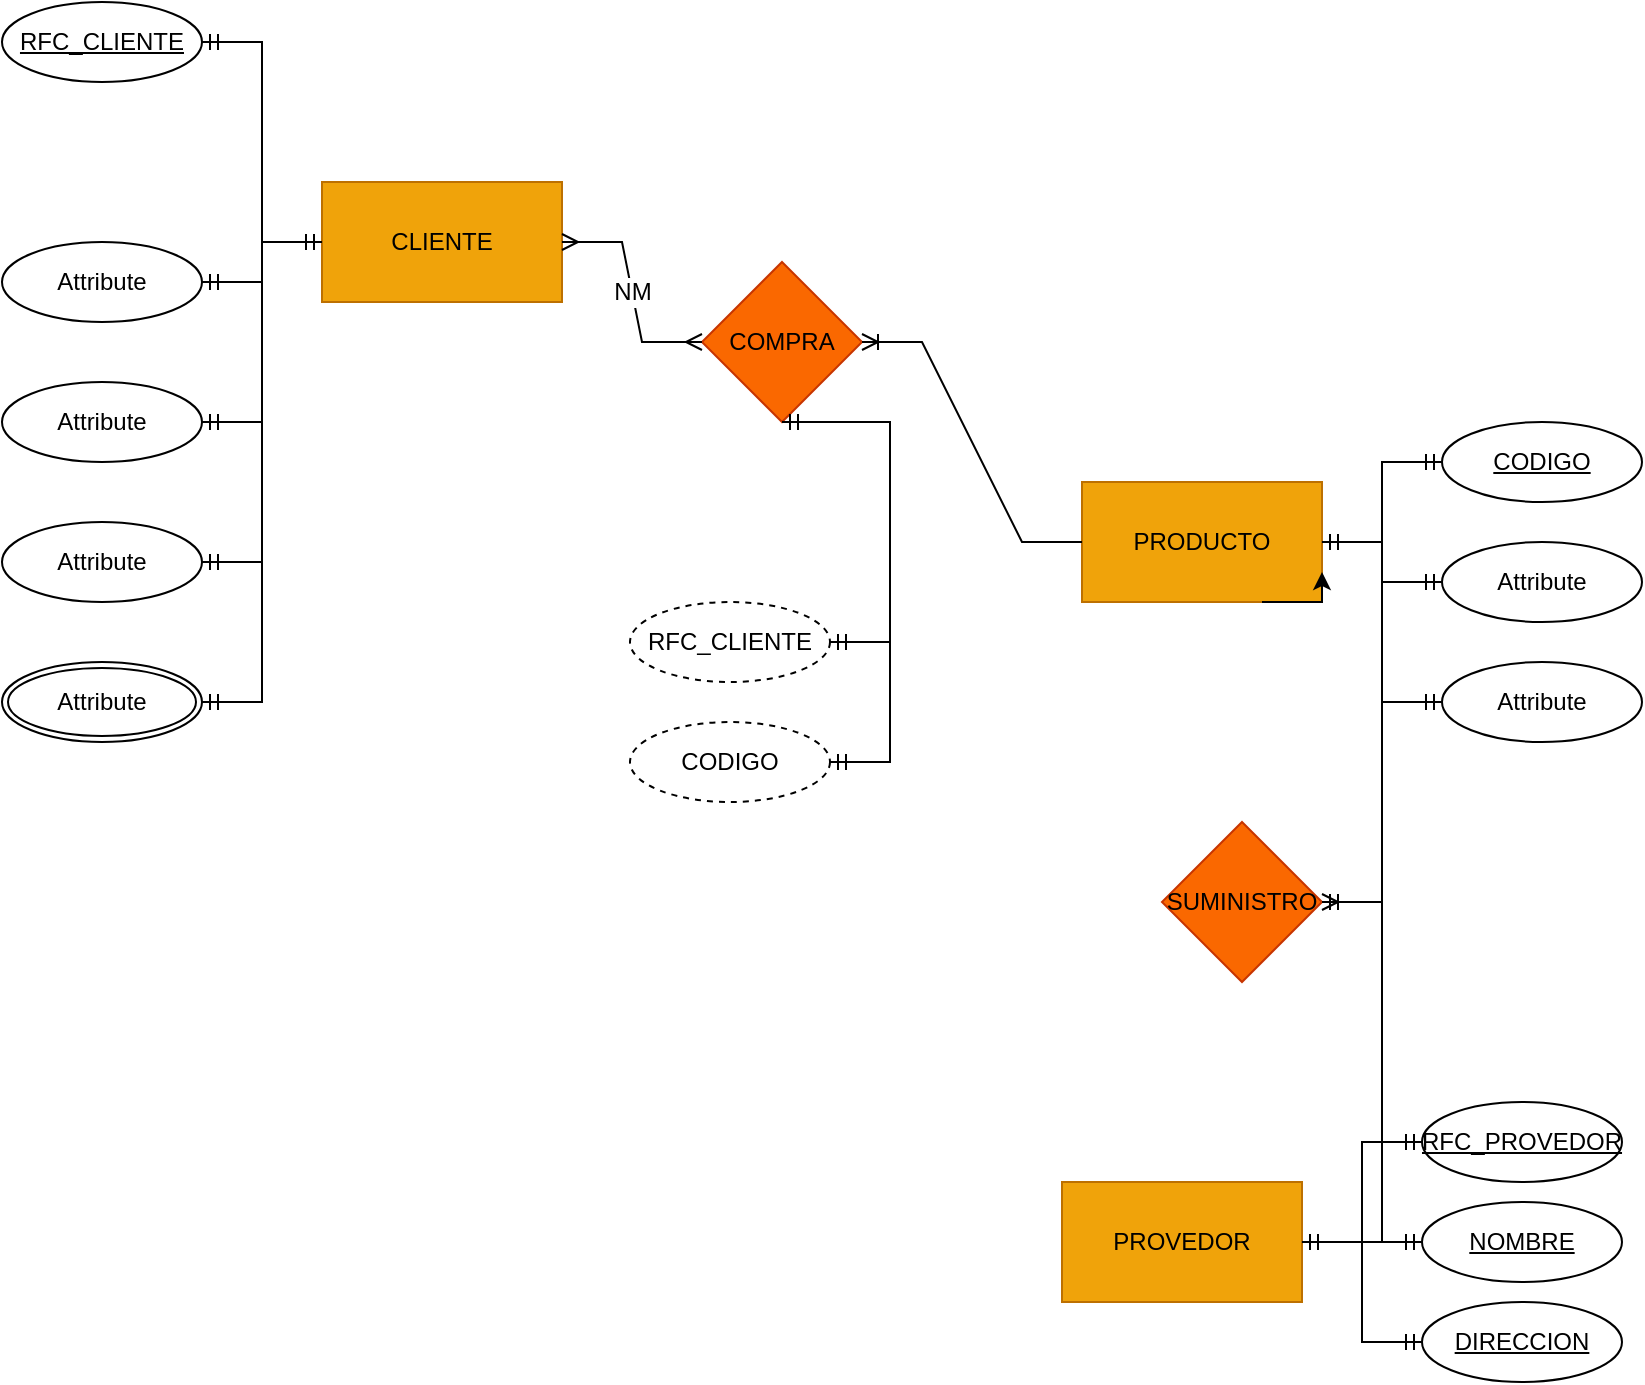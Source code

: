 <mxfile version="21.5.0" type="github">
  <diagram name="Página-1" id="Knh-bxP4cvF_kJY5RdvT">
    <mxGraphModel dx="1647" dy="904" grid="1" gridSize="10" guides="1" tooltips="1" connect="1" arrows="1" fold="1" page="1" pageScale="1" pageWidth="827" pageHeight="1169" math="0" shadow="0">
      <root>
        <mxCell id="0" />
        <mxCell id="1" parent="0" />
        <mxCell id="Bplkqm5n_Wd7AVl96ujl-1" value="CLIENTE" style="rounded=0;whiteSpace=wrap;html=1;fillColor=#f0a30a;fontColor=#000000;strokeColor=#BD7000;" vertex="1" parent="1">
          <mxGeometry x="160" y="130" width="120" height="60" as="geometry" />
        </mxCell>
        <mxCell id="Bplkqm5n_Wd7AVl96ujl-2" value="PRODUCTO" style="rounded=0;whiteSpace=wrap;html=1;fillColor=#f0a30a;fontColor=#000000;strokeColor=#BD7000;" vertex="1" parent="1">
          <mxGeometry x="540" y="280" width="120" height="60" as="geometry" />
        </mxCell>
        <mxCell id="Bplkqm5n_Wd7AVl96ujl-3" value="PROVEDOR" style="rounded=0;whiteSpace=wrap;html=1;fillColor=#f0a30a;fontColor=#000000;strokeColor=#BD7000;" vertex="1" parent="1">
          <mxGeometry x="530" y="630" width="120" height="60" as="geometry" />
        </mxCell>
        <mxCell id="Bplkqm5n_Wd7AVl96ujl-4" value="COMPRA" style="rhombus;whiteSpace=wrap;html=1;fillColor=#fa6800;fontColor=#000000;strokeColor=#C73500;" vertex="1" parent="1">
          <mxGeometry x="350" y="170" width="80" height="80" as="geometry" />
        </mxCell>
        <mxCell id="Bplkqm5n_Wd7AVl96ujl-5" value="SUMINISTRO" style="rhombus;whiteSpace=wrap;html=1;fillColor=#fa6800;fontColor=#000000;strokeColor=#C73500;" vertex="1" parent="1">
          <mxGeometry x="580" y="450" width="80" height="80" as="geometry" />
        </mxCell>
        <mxCell id="Bplkqm5n_Wd7AVl96ujl-6" value="NM" style="edgeStyle=entityRelationEdgeStyle;fontSize=12;html=1;endArrow=ERmany;startArrow=ERmany;rounded=0;" edge="1" parent="1" source="Bplkqm5n_Wd7AVl96ujl-1" target="Bplkqm5n_Wd7AVl96ujl-4">
          <mxGeometry width="100" height="100" relative="1" as="geometry">
            <mxPoint x="220" y="320" as="sourcePoint" />
            <mxPoint x="320" y="220" as="targetPoint" />
          </mxGeometry>
        </mxCell>
        <mxCell id="Bplkqm5n_Wd7AVl96ujl-7" value="" style="edgeStyle=entityRelationEdgeStyle;fontSize=12;html=1;endArrow=ERmandOne;startArrow=ERmandOne;rounded=0;" edge="1" parent="1" source="Bplkqm5n_Wd7AVl96ujl-5" target="Bplkqm5n_Wd7AVl96ujl-2">
          <mxGeometry width="100" height="100" relative="1" as="geometry">
            <mxPoint x="660" y="530" as="sourcePoint" />
            <mxPoint x="640" y="400" as="targetPoint" />
          </mxGeometry>
        </mxCell>
        <mxCell id="Bplkqm5n_Wd7AVl96ujl-12" value="" style="edgeStyle=entityRelationEdgeStyle;fontSize=12;html=1;endArrow=ERoneToMany;rounded=0;" edge="1" parent="1" source="Bplkqm5n_Wd7AVl96ujl-3" target="Bplkqm5n_Wd7AVl96ujl-5">
          <mxGeometry width="100" height="100" relative="1" as="geometry">
            <mxPoint x="380" y="710" as="sourcePoint" />
            <mxPoint x="480" y="610" as="targetPoint" />
          </mxGeometry>
        </mxCell>
        <mxCell id="Bplkqm5n_Wd7AVl96ujl-13" value="CODIGO" style="ellipse;whiteSpace=wrap;html=1;align=center;fontStyle=4;" vertex="1" parent="1">
          <mxGeometry x="720" y="250" width="100" height="40" as="geometry" />
        </mxCell>
        <mxCell id="Bplkqm5n_Wd7AVl96ujl-14" value="RFC_CLIENTE" style="ellipse;whiteSpace=wrap;html=1;align=center;fontStyle=4;" vertex="1" parent="1">
          <mxGeometry y="40" width="100" height="40" as="geometry" />
        </mxCell>
        <mxCell id="Bplkqm5n_Wd7AVl96ujl-15" value="RFC_PROVEDOR" style="ellipse;whiteSpace=wrap;html=1;align=center;fontStyle=4;" vertex="1" parent="1">
          <mxGeometry x="710" y="590" width="100" height="40" as="geometry" />
        </mxCell>
        <mxCell id="Bplkqm5n_Wd7AVl96ujl-16" value="" style="edgeStyle=entityRelationEdgeStyle;fontSize=12;html=1;endArrow=ERoneToMany;rounded=0;" edge="1" parent="1" source="Bplkqm5n_Wd7AVl96ujl-2" target="Bplkqm5n_Wd7AVl96ujl-4">
          <mxGeometry width="100" height="100" relative="1" as="geometry">
            <mxPoint x="430" y="570" as="sourcePoint" />
            <mxPoint x="530" y="470" as="targetPoint" />
          </mxGeometry>
        </mxCell>
        <mxCell id="Bplkqm5n_Wd7AVl96ujl-17" value="RFC_CLIENTE" style="ellipse;whiteSpace=wrap;html=1;align=center;dashed=1;" vertex="1" parent="1">
          <mxGeometry x="314" y="340" width="100" height="40" as="geometry" />
        </mxCell>
        <mxCell id="Bplkqm5n_Wd7AVl96ujl-18" value="CODIGO" style="ellipse;whiteSpace=wrap;html=1;align=center;dashed=1;" vertex="1" parent="1">
          <mxGeometry x="314" y="400" width="100" height="40" as="geometry" />
        </mxCell>
        <mxCell id="Bplkqm5n_Wd7AVl96ujl-19" value="" style="edgeStyle=entityRelationEdgeStyle;fontSize=12;html=1;endArrow=ERmandOne;startArrow=ERmandOne;rounded=0;entryX=0.5;entryY=1;entryDx=0;entryDy=0;" edge="1" parent="1" source="Bplkqm5n_Wd7AVl96ujl-17" target="Bplkqm5n_Wd7AVl96ujl-4">
          <mxGeometry width="100" height="100" relative="1" as="geometry">
            <mxPoint x="260" y="390" as="sourcePoint" />
            <mxPoint x="360" y="290" as="targetPoint" />
          </mxGeometry>
        </mxCell>
        <mxCell id="Bplkqm5n_Wd7AVl96ujl-20" value="" style="edgeStyle=entityRelationEdgeStyle;fontSize=12;html=1;endArrow=ERmandOne;startArrow=ERmandOne;rounded=0;entryX=0.5;entryY=1;entryDx=0;entryDy=0;" edge="1" parent="1" source="Bplkqm5n_Wd7AVl96ujl-18" target="Bplkqm5n_Wd7AVl96ujl-4">
          <mxGeometry width="100" height="100" relative="1" as="geometry">
            <mxPoint x="310" y="380" as="sourcePoint" />
            <mxPoint x="330" y="290" as="targetPoint" />
          </mxGeometry>
        </mxCell>
        <mxCell id="Bplkqm5n_Wd7AVl96ujl-21" value="Attribute" style="ellipse;whiteSpace=wrap;html=1;align=center;" vertex="1" parent="1">
          <mxGeometry y="160" width="100" height="40" as="geometry" />
        </mxCell>
        <mxCell id="Bplkqm5n_Wd7AVl96ujl-22" value="Attribute" style="ellipse;whiteSpace=wrap;html=1;align=center;" vertex="1" parent="1">
          <mxGeometry x="720" y="310" width="100" height="40" as="geometry" />
        </mxCell>
        <mxCell id="Bplkqm5n_Wd7AVl96ujl-23" value="Attribute" style="ellipse;whiteSpace=wrap;html=1;align=center;" vertex="1" parent="1">
          <mxGeometry y="230" width="100" height="40" as="geometry" />
        </mxCell>
        <mxCell id="Bplkqm5n_Wd7AVl96ujl-24" value="Attribute" style="ellipse;whiteSpace=wrap;html=1;align=center;" vertex="1" parent="1">
          <mxGeometry y="300" width="100" height="40" as="geometry" />
        </mxCell>
        <mxCell id="Bplkqm5n_Wd7AVl96ujl-26" value="Attribute" style="ellipse;whiteSpace=wrap;html=1;align=center;" vertex="1" parent="1">
          <mxGeometry x="720" y="370" width="100" height="40" as="geometry" />
        </mxCell>
        <mxCell id="Bplkqm5n_Wd7AVl96ujl-27" value="Attribute" style="ellipse;shape=doubleEllipse;margin=3;whiteSpace=wrap;html=1;align=center;" vertex="1" parent="1">
          <mxGeometry y="370" width="100" height="40" as="geometry" />
        </mxCell>
        <mxCell id="Bplkqm5n_Wd7AVl96ujl-28" value="" style="edgeStyle=entityRelationEdgeStyle;fontSize=12;html=1;endArrow=ERmandOne;startArrow=ERmandOne;rounded=0;" edge="1" parent="1" source="Bplkqm5n_Wd7AVl96ujl-1" target="Bplkqm5n_Wd7AVl96ujl-14">
          <mxGeometry width="100" height="100" relative="1" as="geometry">
            <mxPoint x="350" y="360" as="sourcePoint" />
            <mxPoint x="460" y="280" as="targetPoint" />
          </mxGeometry>
        </mxCell>
        <mxCell id="Bplkqm5n_Wd7AVl96ujl-29" value="" style="edgeStyle=entityRelationEdgeStyle;fontSize=12;html=1;endArrow=ERmandOne;startArrow=ERmandOne;rounded=0;" edge="1" parent="1" source="Bplkqm5n_Wd7AVl96ujl-1" target="Bplkqm5n_Wd7AVl96ujl-23">
          <mxGeometry width="100" height="100" relative="1" as="geometry">
            <mxPoint x="190" y="140" as="sourcePoint" />
            <mxPoint x="110" y="70" as="targetPoint" />
          </mxGeometry>
        </mxCell>
        <mxCell id="Bplkqm5n_Wd7AVl96ujl-30" value="" style="edgeStyle=entityRelationEdgeStyle;fontSize=12;html=1;endArrow=ERmandOne;startArrow=ERmandOne;rounded=0;" edge="1" parent="1" source="Bplkqm5n_Wd7AVl96ujl-1" target="Bplkqm5n_Wd7AVl96ujl-24">
          <mxGeometry width="100" height="100" relative="1" as="geometry">
            <mxPoint x="200" y="150" as="sourcePoint" />
            <mxPoint x="120" y="80" as="targetPoint" />
          </mxGeometry>
        </mxCell>
        <mxCell id="Bplkqm5n_Wd7AVl96ujl-31" value="" style="edgeStyle=entityRelationEdgeStyle;fontSize=12;html=1;endArrow=ERmandOne;startArrow=ERmandOne;rounded=0;" edge="1" parent="1" source="Bplkqm5n_Wd7AVl96ujl-1" target="Bplkqm5n_Wd7AVl96ujl-21">
          <mxGeometry width="100" height="100" relative="1" as="geometry">
            <mxPoint x="210" y="160" as="sourcePoint" />
            <mxPoint x="130" y="90" as="targetPoint" />
          </mxGeometry>
        </mxCell>
        <mxCell id="Bplkqm5n_Wd7AVl96ujl-32" value="" style="edgeStyle=entityRelationEdgeStyle;fontSize=12;html=1;endArrow=ERmandOne;startArrow=ERmandOne;rounded=0;" edge="1" parent="1" source="Bplkqm5n_Wd7AVl96ujl-1" target="Bplkqm5n_Wd7AVl96ujl-27">
          <mxGeometry width="100" height="100" relative="1" as="geometry">
            <mxPoint x="190" y="260" as="sourcePoint" />
            <mxPoint x="140" y="100" as="targetPoint" />
          </mxGeometry>
        </mxCell>
        <mxCell id="Bplkqm5n_Wd7AVl96ujl-33" value="" style="edgeStyle=entityRelationEdgeStyle;fontSize=12;html=1;endArrow=ERmandOne;startArrow=ERmandOne;rounded=0;" edge="1" parent="1" source="Bplkqm5n_Wd7AVl96ujl-13" target="Bplkqm5n_Wd7AVl96ujl-2">
          <mxGeometry width="100" height="100" relative="1" as="geometry">
            <mxPoint x="223" y="212" as="sourcePoint" />
            <mxPoint x="163" y="232" as="targetPoint" />
          </mxGeometry>
        </mxCell>
        <mxCell id="Bplkqm5n_Wd7AVl96ujl-34" value="" style="edgeStyle=entityRelationEdgeStyle;fontSize=12;html=1;endArrow=ERmandOne;startArrow=ERmandOne;rounded=0;" edge="1" parent="1" source="Bplkqm5n_Wd7AVl96ujl-22" target="Bplkqm5n_Wd7AVl96ujl-2">
          <mxGeometry width="100" height="100" relative="1" as="geometry">
            <mxPoint x="730" y="280" as="sourcePoint" />
            <mxPoint x="650" y="320" as="targetPoint" />
          </mxGeometry>
        </mxCell>
        <mxCell id="Bplkqm5n_Wd7AVl96ujl-35" value="" style="edgeStyle=entityRelationEdgeStyle;fontSize=12;html=1;endArrow=ERmandOne;startArrow=ERmandOne;rounded=0;" edge="1" parent="1" source="Bplkqm5n_Wd7AVl96ujl-26" target="Bplkqm5n_Wd7AVl96ujl-2">
          <mxGeometry width="100" height="100" relative="1" as="geometry">
            <mxPoint x="740" y="290" as="sourcePoint" />
            <mxPoint x="660" y="330" as="targetPoint" />
          </mxGeometry>
        </mxCell>
        <mxCell id="Bplkqm5n_Wd7AVl96ujl-36" style="edgeStyle=orthogonalEdgeStyle;rounded=0;orthogonalLoop=1;jettySize=auto;html=1;exitX=0.75;exitY=1;exitDx=0;exitDy=0;entryX=1;entryY=0.75;entryDx=0;entryDy=0;" edge="1" parent="1" source="Bplkqm5n_Wd7AVl96ujl-2" target="Bplkqm5n_Wd7AVl96ujl-2">
          <mxGeometry relative="1" as="geometry" />
        </mxCell>
        <mxCell id="Bplkqm5n_Wd7AVl96ujl-37" value="" style="edgeStyle=entityRelationEdgeStyle;fontSize=12;html=1;endArrow=ERmandOne;startArrow=ERmandOne;rounded=0;" edge="1" parent="1" source="Bplkqm5n_Wd7AVl96ujl-15" target="Bplkqm5n_Wd7AVl96ujl-3">
          <mxGeometry width="100" height="100" relative="1" as="geometry">
            <mxPoint x="730" y="430" as="sourcePoint" />
            <mxPoint x="670" y="410" as="targetPoint" />
          </mxGeometry>
        </mxCell>
        <mxCell id="Bplkqm5n_Wd7AVl96ujl-38" value="NOMBRE" style="ellipse;whiteSpace=wrap;html=1;align=center;fontStyle=4;" vertex="1" parent="1">
          <mxGeometry x="710" y="640" width="100" height="40" as="geometry" />
        </mxCell>
        <mxCell id="Bplkqm5n_Wd7AVl96ujl-39" value="DIRECCION" style="ellipse;whiteSpace=wrap;html=1;align=center;fontStyle=4;" vertex="1" parent="1">
          <mxGeometry x="710" y="690" width="100" height="40" as="geometry" />
        </mxCell>
        <mxCell id="Bplkqm5n_Wd7AVl96ujl-40" value="" style="edgeStyle=entityRelationEdgeStyle;fontSize=12;html=1;endArrow=ERmandOne;startArrow=ERmandOne;rounded=0;" edge="1" parent="1" source="Bplkqm5n_Wd7AVl96ujl-38" target="Bplkqm5n_Wd7AVl96ujl-3">
          <mxGeometry width="100" height="100" relative="1" as="geometry">
            <mxPoint x="720" y="620" as="sourcePoint" />
            <mxPoint x="650" y="650" as="targetPoint" />
          </mxGeometry>
        </mxCell>
        <mxCell id="Bplkqm5n_Wd7AVl96ujl-41" value="" style="edgeStyle=entityRelationEdgeStyle;fontSize=12;html=1;endArrow=ERmandOne;startArrow=ERmandOne;rounded=0;" edge="1" parent="1" source="Bplkqm5n_Wd7AVl96ujl-39" target="Bplkqm5n_Wd7AVl96ujl-3">
          <mxGeometry width="100" height="100" relative="1" as="geometry">
            <mxPoint x="730" y="630" as="sourcePoint" />
            <mxPoint x="660" y="660" as="targetPoint" />
          </mxGeometry>
        </mxCell>
      </root>
    </mxGraphModel>
  </diagram>
</mxfile>
